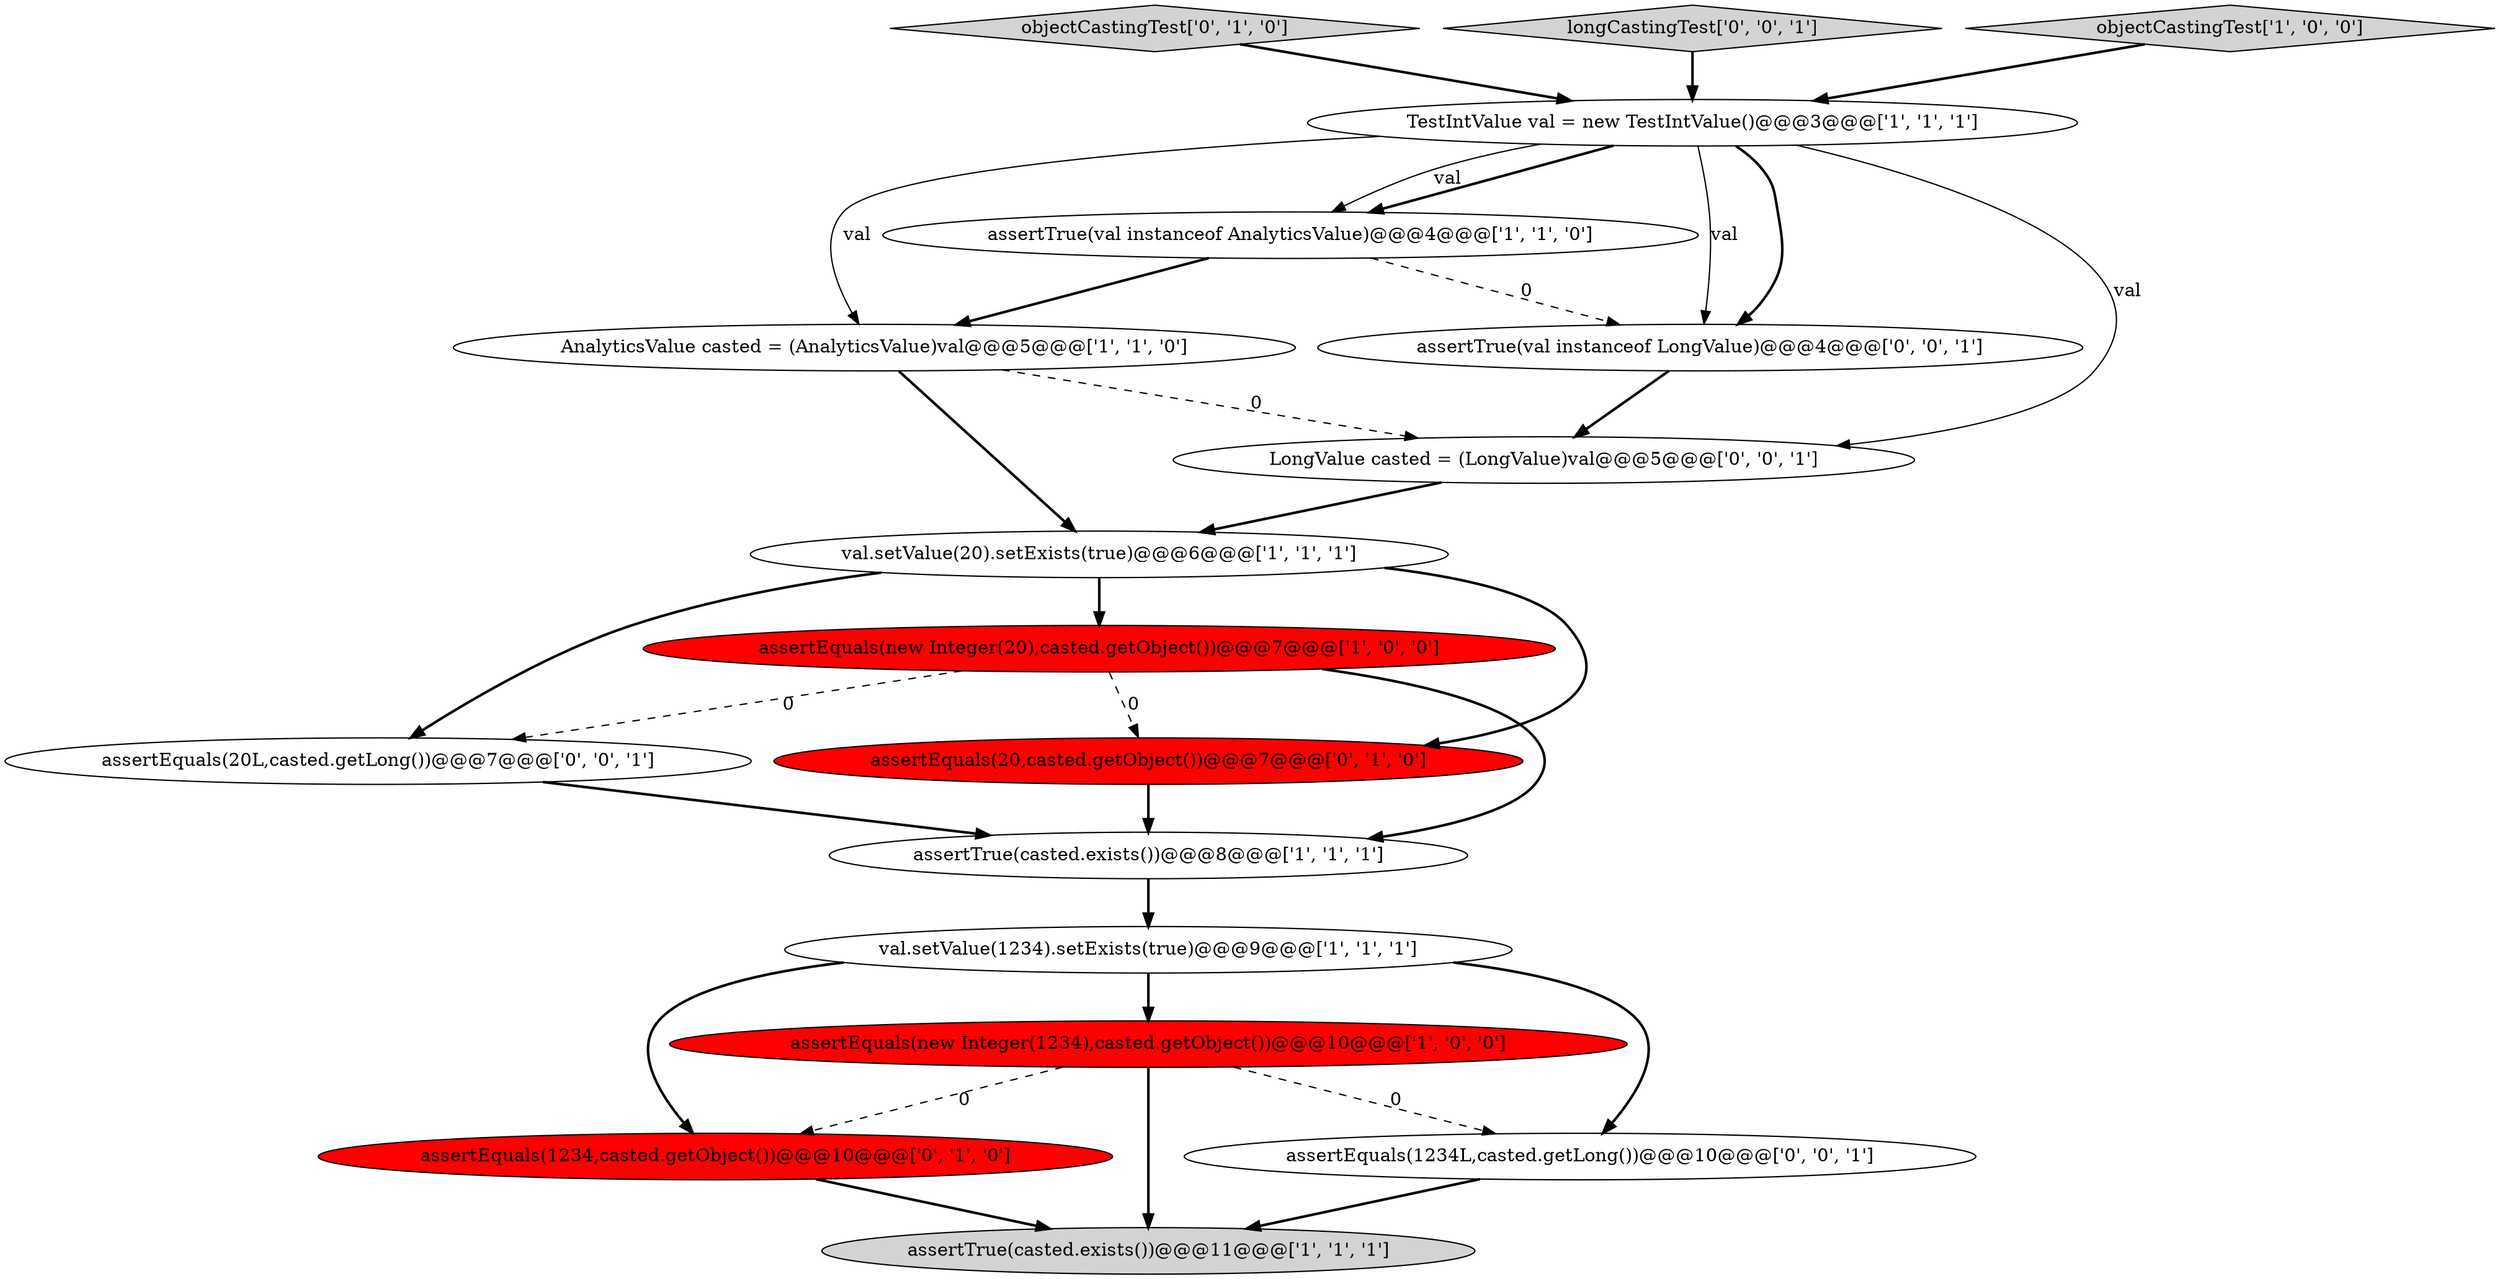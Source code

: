 digraph {
3 [style = filled, label = "assertEquals(new Integer(1234),casted.getObject())@@@10@@@['1', '0', '0']", fillcolor = red, shape = ellipse image = "AAA1AAABBB1BBB"];
16 [style = filled, label = "LongValue casted = (LongValue)val@@@5@@@['0', '0', '1']", fillcolor = white, shape = ellipse image = "AAA0AAABBB3BBB"];
15 [style = filled, label = "assertEquals(1234L,casted.getLong())@@@10@@@['0', '0', '1']", fillcolor = white, shape = ellipse image = "AAA0AAABBB3BBB"];
14 [style = filled, label = "assertEquals(20L,casted.getLong())@@@7@@@['0', '0', '1']", fillcolor = white, shape = ellipse image = "AAA0AAABBB3BBB"];
5 [style = filled, label = "assertTrue(val instanceof AnalyticsValue)@@@4@@@['1', '1', '0']", fillcolor = white, shape = ellipse image = "AAA0AAABBB1BBB"];
11 [style = filled, label = "objectCastingTest['0', '1', '0']", fillcolor = lightgray, shape = diamond image = "AAA0AAABBB2BBB"];
12 [style = filled, label = "assertEquals(20,casted.getObject())@@@7@@@['0', '1', '0']", fillcolor = red, shape = ellipse image = "AAA1AAABBB2BBB"];
1 [style = filled, label = "val.setValue(20).setExists(true)@@@6@@@['1', '1', '1']", fillcolor = white, shape = ellipse image = "AAA0AAABBB1BBB"];
17 [style = filled, label = "longCastingTest['0', '0', '1']", fillcolor = lightgray, shape = diamond image = "AAA0AAABBB3BBB"];
0 [style = filled, label = "assertTrue(casted.exists())@@@8@@@['1', '1', '1']", fillcolor = white, shape = ellipse image = "AAA0AAABBB1BBB"];
8 [style = filled, label = "assertEquals(new Integer(20),casted.getObject())@@@7@@@['1', '0', '0']", fillcolor = red, shape = ellipse image = "AAA1AAABBB1BBB"];
10 [style = filled, label = "assertEquals(1234,casted.getObject())@@@10@@@['0', '1', '0']", fillcolor = red, shape = ellipse image = "AAA1AAABBB2BBB"];
4 [style = filled, label = "TestIntValue val = new TestIntValue()@@@3@@@['1', '1', '1']", fillcolor = white, shape = ellipse image = "AAA0AAABBB1BBB"];
2 [style = filled, label = "AnalyticsValue casted = (AnalyticsValue)val@@@5@@@['1', '1', '0']", fillcolor = white, shape = ellipse image = "AAA0AAABBB1BBB"];
7 [style = filled, label = "objectCastingTest['1', '0', '0']", fillcolor = lightgray, shape = diamond image = "AAA0AAABBB1BBB"];
9 [style = filled, label = "val.setValue(1234).setExists(true)@@@9@@@['1', '1', '1']", fillcolor = white, shape = ellipse image = "AAA0AAABBB1BBB"];
13 [style = filled, label = "assertTrue(val instanceof LongValue)@@@4@@@['0', '0', '1']", fillcolor = white, shape = ellipse image = "AAA0AAABBB3BBB"];
6 [style = filled, label = "assertTrue(casted.exists())@@@11@@@['1', '1', '1']", fillcolor = lightgray, shape = ellipse image = "AAA0AAABBB1BBB"];
5->13 [style = dashed, label="0"];
4->2 [style = solid, label="val"];
0->9 [style = bold, label=""];
1->8 [style = bold, label=""];
2->1 [style = bold, label=""];
4->13 [style = bold, label=""];
11->4 [style = bold, label=""];
3->6 [style = bold, label=""];
8->12 [style = dashed, label="0"];
15->6 [style = bold, label=""];
7->4 [style = bold, label=""];
9->10 [style = bold, label=""];
8->14 [style = dashed, label="0"];
12->0 [style = bold, label=""];
10->6 [style = bold, label=""];
13->16 [style = bold, label=""];
8->0 [style = bold, label=""];
5->2 [style = bold, label=""];
14->0 [style = bold, label=""];
16->1 [style = bold, label=""];
9->15 [style = bold, label=""];
2->16 [style = dashed, label="0"];
4->13 [style = solid, label="val"];
1->12 [style = bold, label=""];
3->15 [style = dashed, label="0"];
9->3 [style = bold, label=""];
1->14 [style = bold, label=""];
3->10 [style = dashed, label="0"];
4->5 [style = bold, label=""];
17->4 [style = bold, label=""];
4->5 [style = solid, label="val"];
4->16 [style = solid, label="val"];
}
